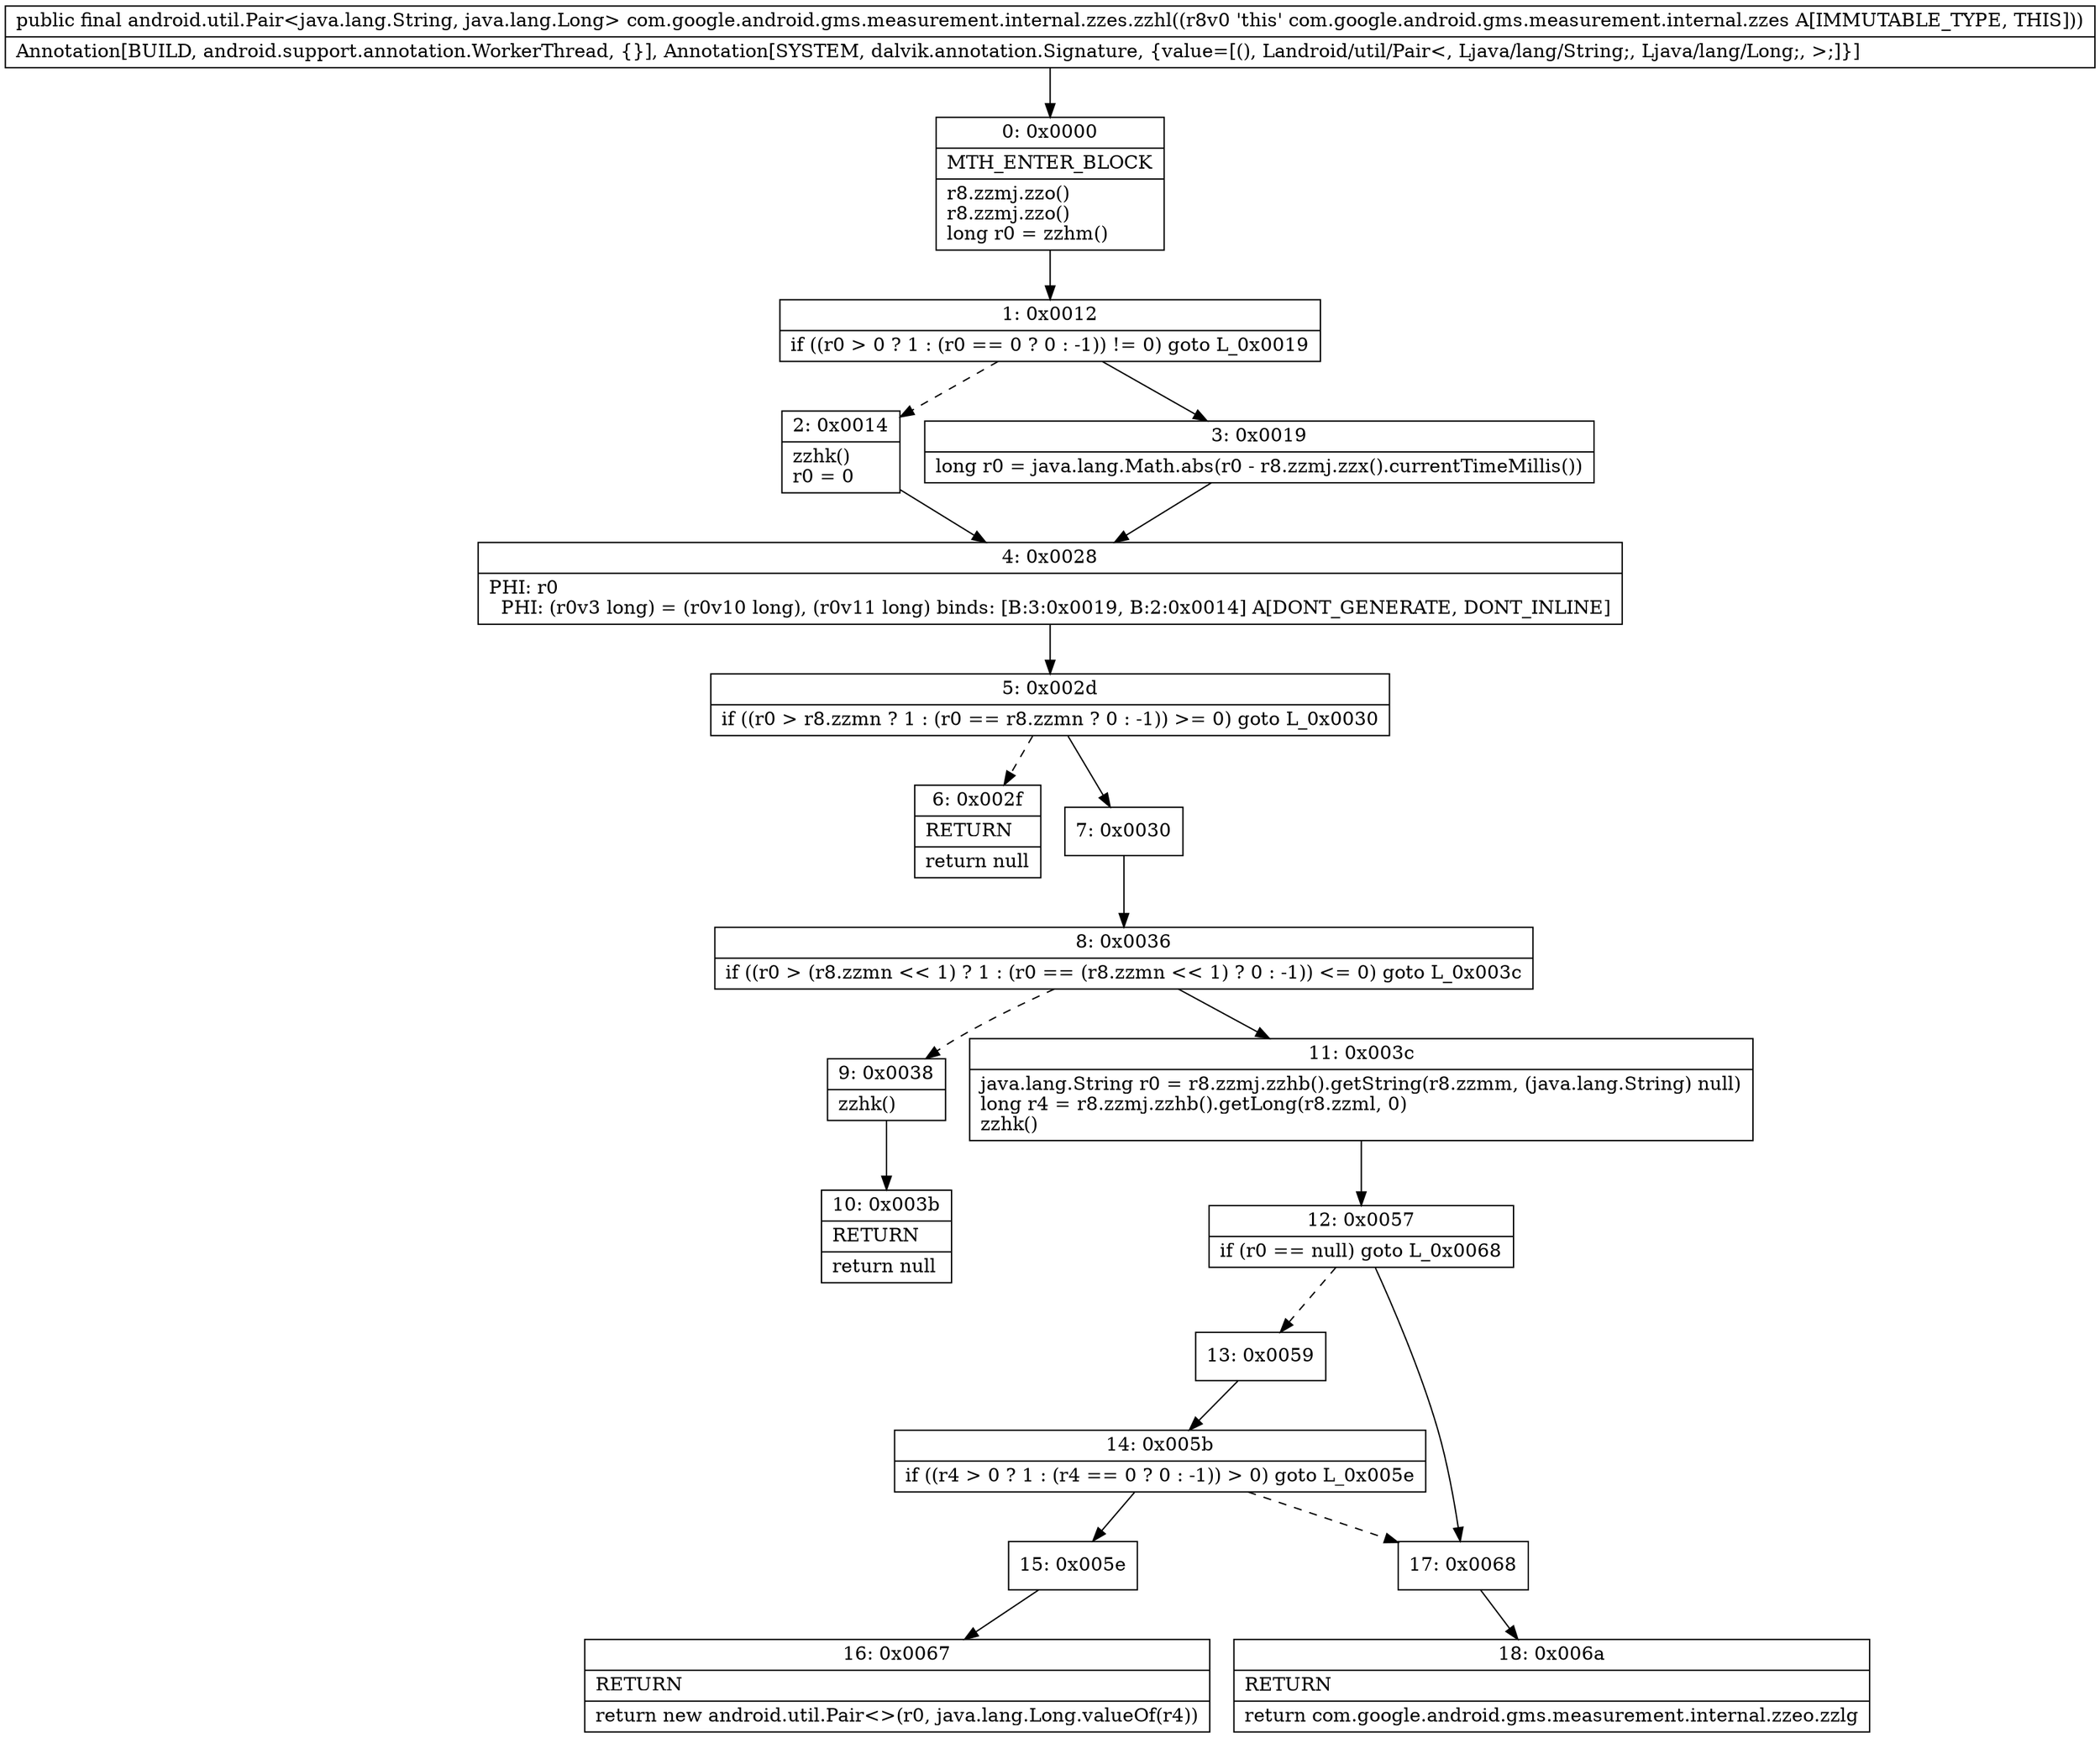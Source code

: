 digraph "CFG forcom.google.android.gms.measurement.internal.zzes.zzhl()Landroid\/util\/Pair;" {
Node_0 [shape=record,label="{0\:\ 0x0000|MTH_ENTER_BLOCK\l|r8.zzmj.zzo()\lr8.zzmj.zzo()\llong r0 = zzhm()\l}"];
Node_1 [shape=record,label="{1\:\ 0x0012|if ((r0 \> 0 ? 1 : (r0 == 0 ? 0 : \-1)) != 0) goto L_0x0019\l}"];
Node_2 [shape=record,label="{2\:\ 0x0014|zzhk()\lr0 = 0\l}"];
Node_3 [shape=record,label="{3\:\ 0x0019|long r0 = java.lang.Math.abs(r0 \- r8.zzmj.zzx().currentTimeMillis())\l}"];
Node_4 [shape=record,label="{4\:\ 0x0028|PHI: r0 \l  PHI: (r0v3 long) = (r0v10 long), (r0v11 long) binds: [B:3:0x0019, B:2:0x0014] A[DONT_GENERATE, DONT_INLINE]\l}"];
Node_5 [shape=record,label="{5\:\ 0x002d|if ((r0 \> r8.zzmn ? 1 : (r0 == r8.zzmn ? 0 : \-1)) \>= 0) goto L_0x0030\l}"];
Node_6 [shape=record,label="{6\:\ 0x002f|RETURN\l|return null\l}"];
Node_7 [shape=record,label="{7\:\ 0x0030}"];
Node_8 [shape=record,label="{8\:\ 0x0036|if ((r0 \> (r8.zzmn \<\< 1) ? 1 : (r0 == (r8.zzmn \<\< 1) ? 0 : \-1)) \<= 0) goto L_0x003c\l}"];
Node_9 [shape=record,label="{9\:\ 0x0038|zzhk()\l}"];
Node_10 [shape=record,label="{10\:\ 0x003b|RETURN\l|return null\l}"];
Node_11 [shape=record,label="{11\:\ 0x003c|java.lang.String r0 = r8.zzmj.zzhb().getString(r8.zzmm, (java.lang.String) null)\llong r4 = r8.zzmj.zzhb().getLong(r8.zzml, 0)\lzzhk()\l}"];
Node_12 [shape=record,label="{12\:\ 0x0057|if (r0 == null) goto L_0x0068\l}"];
Node_13 [shape=record,label="{13\:\ 0x0059}"];
Node_14 [shape=record,label="{14\:\ 0x005b|if ((r4 \> 0 ? 1 : (r4 == 0 ? 0 : \-1)) \> 0) goto L_0x005e\l}"];
Node_15 [shape=record,label="{15\:\ 0x005e}"];
Node_16 [shape=record,label="{16\:\ 0x0067|RETURN\l|return new android.util.Pair\<\>(r0, java.lang.Long.valueOf(r4))\l}"];
Node_17 [shape=record,label="{17\:\ 0x0068}"];
Node_18 [shape=record,label="{18\:\ 0x006a|RETURN\l|return com.google.android.gms.measurement.internal.zzeo.zzlg\l}"];
MethodNode[shape=record,label="{public final android.util.Pair\<java.lang.String, java.lang.Long\> com.google.android.gms.measurement.internal.zzes.zzhl((r8v0 'this' com.google.android.gms.measurement.internal.zzes A[IMMUTABLE_TYPE, THIS]))  | Annotation[BUILD, android.support.annotation.WorkerThread, \{\}], Annotation[SYSTEM, dalvik.annotation.Signature, \{value=[(), Landroid\/util\/Pair\<, Ljava\/lang\/String;, Ljava\/lang\/Long;, \>;]\}]\l}"];
MethodNode -> Node_0;
Node_0 -> Node_1;
Node_1 -> Node_2[style=dashed];
Node_1 -> Node_3;
Node_2 -> Node_4;
Node_3 -> Node_4;
Node_4 -> Node_5;
Node_5 -> Node_6[style=dashed];
Node_5 -> Node_7;
Node_7 -> Node_8;
Node_8 -> Node_9[style=dashed];
Node_8 -> Node_11;
Node_9 -> Node_10;
Node_11 -> Node_12;
Node_12 -> Node_13[style=dashed];
Node_12 -> Node_17;
Node_13 -> Node_14;
Node_14 -> Node_15;
Node_14 -> Node_17[style=dashed];
Node_15 -> Node_16;
Node_17 -> Node_18;
}

